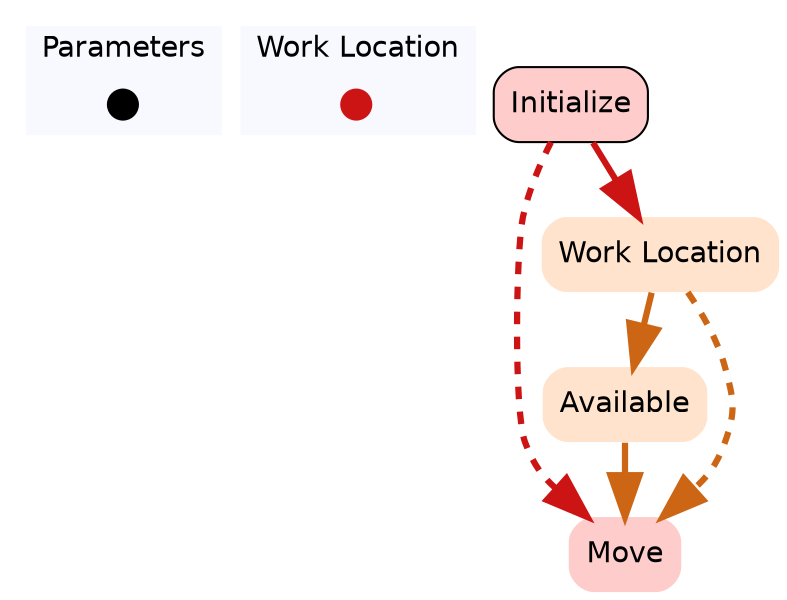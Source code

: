 digraph workLocation {
	concentrate=true;
	
	subgraph clustercontextKey {
		fontname=Helvetica;
		label="Parameters";
		style="filled";
		fillcolor=ghostwhite;
		color=white;
		labeljust=l;
		contextOverview [style=filled,shape=point,fixedsize=true,width=.2,height=.2,fontcolor=white,color="black",label=""];
	}
	subgraph clusterworkLocationKey {
		fontname=Helvetica;
		nodesep=0.1;
		style="filled";
		fillcolor=ghostwhite;
		label="Work Location";
		color=white;
		labeljust=l;
		intializeNonFrameworkOverview [fontname=Helvetica,style=filled,shape=point,fixedsize=true,width=.2,height=.2,fontcolor=white,color="0.0, 0.9 , 0.8",label="",URL="workLocation__Overview.svg"];

	}

//subgraph clusterintializeNonFramework {
	//style=filled;
	//color=white;
	//fillcolor="0.0, 0.0, 0.98";
		intializeNonFramework [shape=box,style="rounded,filled",fontname=Helvetica,color=black,fillcolor="0.0, 0.2, 1.0",label="Initialize",URL="workLocation_intializeNonFramework.svg"];
	intializeNonFramework ->  workLocation [color="0.0, 0.9 , 0.8",penwidth=3.0,arrowsize=2.0];
		moveWorkLocation [shape=none,style="rounded,filled",fontname=Helvetica,color="0.0, 0.2, 1.0",label="Move"];
	intializeNonFramework ->  moveWorkLocation:nw [style=dashed,color="0.0, 0.9 , 0.8",penwidth=3.0,arrowsize=2.0];
	workLocation -> moveWorkLocation:ne [style=dashed,color="0.074, 0.9 , 0.8",penwidth=3.0,arrowsize=2.0];
		workLocation [shape=none,style="rounded,filled",fontname=Helvetica,color=gray,fillcolor="0.074, 0.2, 1.0",label="Work Location"];
	workLocation ->  availableQuery [color="0.074, 0.9 , 0.8",penwidth=3.0,arrowsize=2.0];
		availableQuery [shape=none,style="rounded,filled",fontname=Helvetica,color="0.074, 0.2, 1.0",label="Available"];
	availableQuery ->  moveWorkLocation [color="0.074, 0.9 , 0.8",penwidth=3.0,arrowsize=2.0];
//}
}
